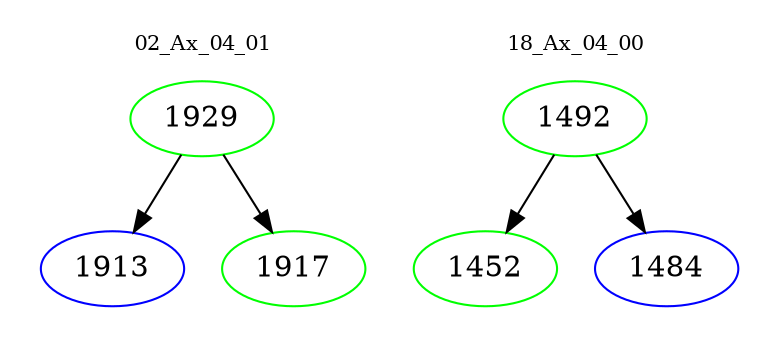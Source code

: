 digraph{
subgraph cluster_0 {
color = white
label = "02_Ax_04_01";
fontsize=10;
T0_1929 [label="1929", color="green"]
T0_1929 -> T0_1913 [color="black"]
T0_1913 [label="1913", color="blue"]
T0_1929 -> T0_1917 [color="black"]
T0_1917 [label="1917", color="green"]
}
subgraph cluster_1 {
color = white
label = "18_Ax_04_00";
fontsize=10;
T1_1492 [label="1492", color="green"]
T1_1492 -> T1_1452 [color="black"]
T1_1452 [label="1452", color="green"]
T1_1492 -> T1_1484 [color="black"]
T1_1484 [label="1484", color="blue"]
}
}
